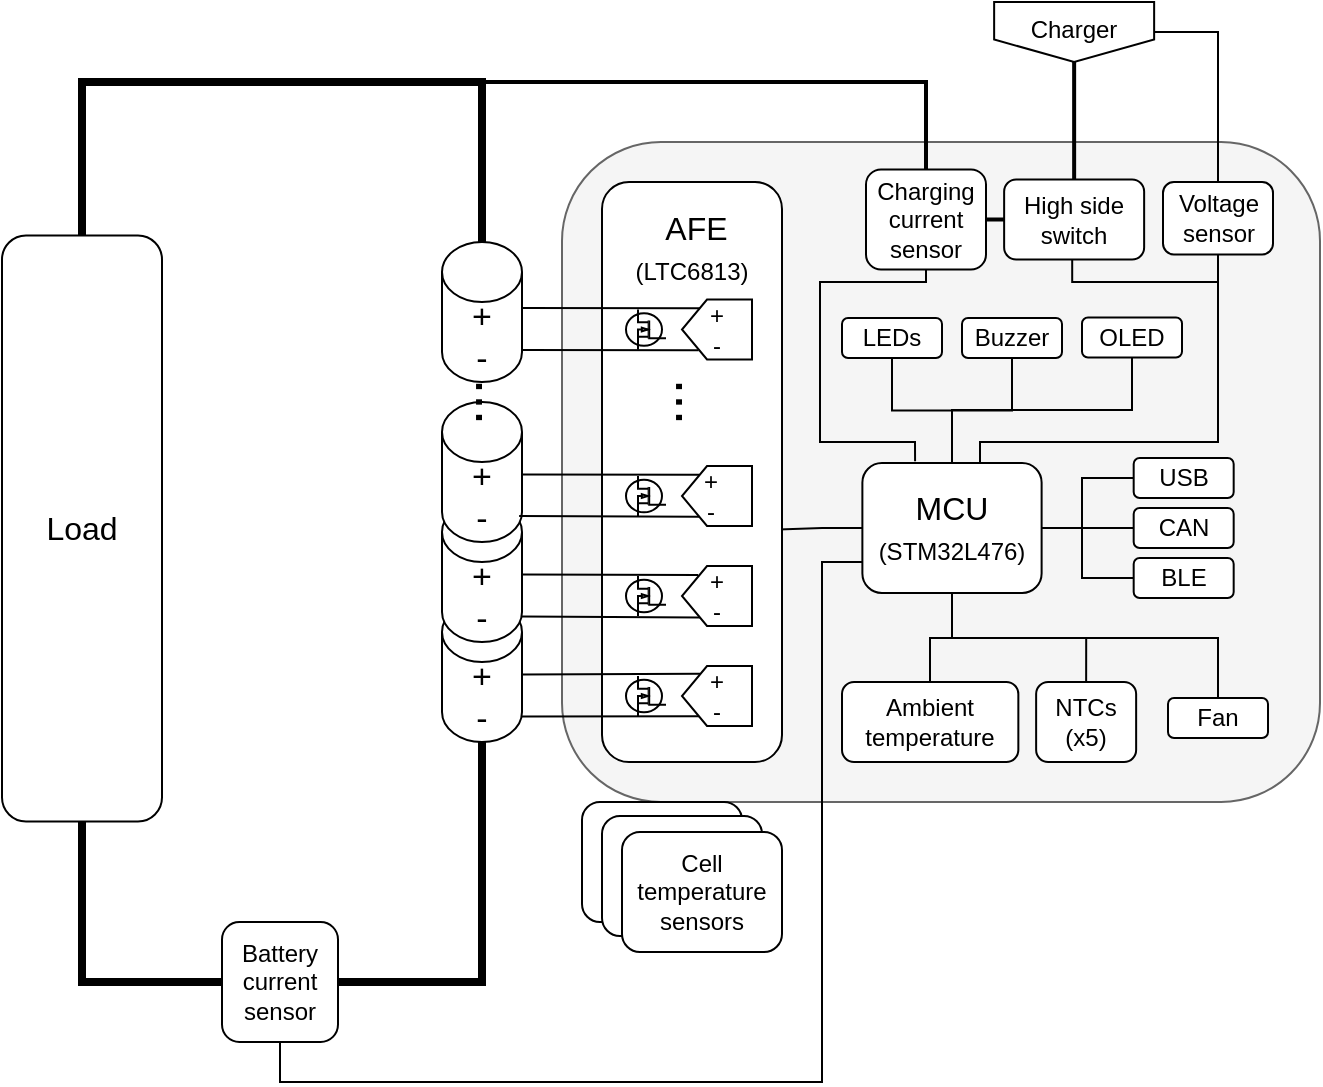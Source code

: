 <mxfile version="23.0.2" type="device">
  <diagram name="Page-1" id="EQJyJkfQMdv3somNTGk6">
    <mxGraphModel dx="1997" dy="670" grid="1" gridSize="10" guides="1" tooltips="1" connect="1" arrows="1" fold="1" page="1" pageScale="1" pageWidth="850" pageHeight="1100" math="0" shadow="0">
      <root>
        <mxCell id="0" />
        <mxCell id="1" parent="0" />
        <mxCell id="3wv0DajLx1wPOdPRmN7i-8" value="" style="rounded=1;whiteSpace=wrap;html=1;fillColor=#f5f5f5;strokeColor=#666666;fontColor=#333333;" parent="1" vertex="1">
          <mxGeometry x="10" y="170" width="379" height="330" as="geometry" />
        </mxCell>
        <mxCell id="TeZvGwJzhUlr74pMuj6Z-2" value="&lt;font style=&quot;font-size: 17px;&quot;&gt;+&lt;br style=&quot;border-color: var(--border-color);&quot;&gt;-&lt;/font&gt;" style="shape=cylinder3;whiteSpace=wrap;html=1;boundedLbl=1;backgroundOutline=1;size=15;" parent="1" vertex="1">
          <mxGeometry x="-50" y="400" width="40" height="70" as="geometry" />
        </mxCell>
        <mxCell id="TeZvGwJzhUlr74pMuj6Z-4" value="&lt;font style=&quot;font-size: 17px;&quot;&gt;+&lt;br style=&quot;border-color: var(--border-color);&quot;&gt;-&lt;/font&gt;" style="shape=cylinder3;whiteSpace=wrap;html=1;boundedLbl=1;backgroundOutline=1;size=15;" parent="1" vertex="1">
          <mxGeometry x="-50" y="350" width="40" height="70" as="geometry" />
        </mxCell>
        <mxCell id="TeZvGwJzhUlr74pMuj6Z-5" value="&lt;font style=&quot;font-size: 17px;&quot;&gt;+&lt;br style=&quot;border-color: var(--border-color);&quot;&gt;-&lt;/font&gt;" style="shape=cylinder3;whiteSpace=wrap;html=1;boundedLbl=1;backgroundOutline=1;size=15;" parent="1" vertex="1">
          <mxGeometry x="-50" y="300" width="40" height="70" as="geometry" />
        </mxCell>
        <mxCell id="TeZvGwJzhUlr74pMuj6Z-6" value="&lt;font style=&quot;font-size: 28px;&quot;&gt;...&lt;/font&gt;" style="text;html=1;strokeColor=none;fillColor=none;align=center;verticalAlign=middle;whiteSpace=wrap;rounded=0;rotation=-90;" parent="1" vertex="1">
          <mxGeometry x="-60" y="292.5" width="40" height="15" as="geometry" />
        </mxCell>
        <mxCell id="TeZvGwJzhUlr74pMuj6Z-7" value="&lt;font style=&quot;font-size: 17px;&quot;&gt;+&lt;br&gt;-&lt;/font&gt;" style="shape=cylinder3;whiteSpace=wrap;html=1;boundedLbl=1;backgroundOutline=1;size=15;" parent="1" vertex="1">
          <mxGeometry x="-50" y="220" width="40" height="70" as="geometry" />
        </mxCell>
        <mxCell id="rOv4unldxosovvvKGmgh-10" style="edgeStyle=orthogonalEdgeStyle;rounded=0;orthogonalLoop=1;jettySize=auto;html=1;entryX=0.5;entryY=1;entryDx=0;entryDy=0;endArrow=none;endFill=0;" parent="1" source="mOUoje14_cyd4yB3jaxS-1" target="PAm2uFlAgmHI_0X1vEtF-1" edge="1">
          <mxGeometry relative="1" as="geometry" />
        </mxCell>
        <mxCell id="rOv4unldxosovvvKGmgh-11" style="edgeStyle=orthogonalEdgeStyle;rounded=0;orthogonalLoop=1;jettySize=auto;html=1;endArrow=none;endFill=0;" parent="1" source="mOUoje14_cyd4yB3jaxS-1" target="R5DXyjySxLFlA9eX8ngf-1" edge="1">
          <mxGeometry relative="1" as="geometry" />
        </mxCell>
        <mxCell id="rOv4unldxosovvvKGmgh-12" style="edgeStyle=orthogonalEdgeStyle;rounded=0;orthogonalLoop=1;jettySize=auto;html=1;endArrow=none;endFill=0;exitX=1;exitY=0.5;exitDx=0;exitDy=0;" parent="1" source="mOUoje14_cyd4yB3jaxS-1" target="4OLsYMQMICfBBXzMfYlJ-3" edge="1">
          <mxGeometry relative="1" as="geometry">
            <mxPoint x="249.81" y="348.007" as="sourcePoint" />
            <mxPoint x="286.68" y="340" as="targetPoint" />
            <Array as="points">
              <mxPoint x="270" y="363" />
              <mxPoint x="270" y="338" />
            </Array>
          </mxGeometry>
        </mxCell>
        <mxCell id="rOv4unldxosovvvKGmgh-13" style="edgeStyle=orthogonalEdgeStyle;rounded=0;orthogonalLoop=1;jettySize=auto;html=1;endArrow=none;endFill=0;" parent="1" source="mOUoje14_cyd4yB3jaxS-1" target="mOUoje14_cyd4yB3jaxS-90" edge="1">
          <mxGeometry relative="1" as="geometry">
            <mxPoint x="204.943" y="425" as="targetPoint" />
            <Array as="points">
              <mxPoint x="205" y="418" />
              <mxPoint x="194" y="418" />
            </Array>
          </mxGeometry>
        </mxCell>
        <mxCell id="rOv4unldxosovvvKGmgh-16" style="edgeStyle=orthogonalEdgeStyle;rounded=0;orthogonalLoop=1;jettySize=auto;html=1;endArrow=none;endFill=0;" parent="1" source="mOUoje14_cyd4yB3jaxS-1" target="4OLsYMQMICfBBXzMfYlJ-18" edge="1">
          <mxGeometry relative="1" as="geometry">
            <Array as="points">
              <mxPoint x="219" y="320" />
              <mxPoint x="338" y="320" />
            </Array>
            <mxPoint x="115.52" y="251.08" as="targetPoint" />
          </mxGeometry>
        </mxCell>
        <mxCell id="rOv4unldxosovvvKGmgh-21" style="edgeStyle=orthogonalEdgeStyle;rounded=0;orthogonalLoop=1;jettySize=auto;html=1;endArrow=none;endFill=0;" parent="1" source="mOUoje14_cyd4yB3jaxS-1" target="mOUoje14_cyd4yB3jaxS-92" edge="1">
          <mxGeometry relative="1" as="geometry">
            <Array as="points">
              <mxPoint x="140" y="380" />
              <mxPoint x="140" y="640" />
              <mxPoint x="-131" y="640" />
            </Array>
            <mxPoint x="170" y="530" as="sourcePoint" />
          </mxGeometry>
        </mxCell>
        <mxCell id="IOinGAKgZoLSvKj5LpSs-4" style="edgeStyle=orthogonalEdgeStyle;rounded=0;orthogonalLoop=1;jettySize=auto;html=1;endArrow=none;endFill=0;exitX=1;exitY=0.5;exitDx=0;exitDy=0;" parent="1" source="mOUoje14_cyd4yB3jaxS-1" target="4OLsYMQMICfBBXzMfYlJ-4" edge="1">
          <mxGeometry relative="1" as="geometry">
            <mxPoint x="249.81" y="348.007" as="sourcePoint" />
            <Array as="points">
              <mxPoint x="260" y="363" />
              <mxPoint x="260" y="363" />
            </Array>
          </mxGeometry>
        </mxCell>
        <mxCell id="IOinGAKgZoLSvKj5LpSs-5" style="edgeStyle=orthogonalEdgeStyle;rounded=0;orthogonalLoop=1;jettySize=auto;html=1;endArrow=none;endFill=0;exitX=1;exitY=0.5;exitDx=0;exitDy=0;" parent="1" source="mOUoje14_cyd4yB3jaxS-1" target="4OLsYMQMICfBBXzMfYlJ-7" edge="1">
          <mxGeometry relative="1" as="geometry">
            <mxPoint x="249.81" y="348.007" as="sourcePoint" />
            <Array as="points">
              <mxPoint x="270" y="363" />
              <mxPoint x="270" y="388" />
            </Array>
          </mxGeometry>
        </mxCell>
        <mxCell id="IOinGAKgZoLSvKj5LpSs-6" style="edgeStyle=orthogonalEdgeStyle;rounded=0;orthogonalLoop=1;jettySize=auto;html=1;endArrow=none;endFill=0;exitX=0.5;exitY=1;exitDx=0;exitDy=0;entryX=0.5;entryY=0;entryDx=0;entryDy=0;" parent="1" source="mOUoje14_cyd4yB3jaxS-1" target="4OLsYMQMICfBBXzMfYlJ-23" edge="1">
          <mxGeometry relative="1" as="geometry">
            <mxPoint x="250" y="408" as="sourcePoint" />
            <Array as="points">
              <mxPoint x="205" y="418" />
              <mxPoint x="272" y="418" />
            </Array>
          </mxGeometry>
        </mxCell>
        <mxCell id="IOinGAKgZoLSvKj5LpSs-7" style="edgeStyle=orthogonalEdgeStyle;rounded=0;orthogonalLoop=1;jettySize=auto;html=1;endArrow=none;endFill=0;exitX=0.5;exitY=1;exitDx=0;exitDy=0;entryX=0.5;entryY=0;entryDx=0;entryDy=0;" parent="1" source="mOUoje14_cyd4yB3jaxS-1" target="rOv4unldxosovvvKGmgh-15" edge="1">
          <mxGeometry relative="1" as="geometry">
            <Array as="points">
              <mxPoint x="205" y="418" />
              <mxPoint x="338" y="418" />
            </Array>
          </mxGeometry>
        </mxCell>
        <mxCell id="BMK3jlywx2P-SKQsaoPg-2" style="edgeStyle=orthogonalEdgeStyle;rounded=0;orthogonalLoop=1;jettySize=auto;html=1;endArrow=none;endFill=0;" parent="1" source="mOUoje14_cyd4yB3jaxS-1" target="BMK3jlywx2P-SKQsaoPg-1" edge="1">
          <mxGeometry relative="1" as="geometry">
            <mxPoint x="205" y="326.5" as="sourcePoint" />
            <mxPoint x="295" y="273.75" as="targetPoint" />
            <Array as="points">
              <mxPoint x="205" y="304" />
              <mxPoint x="295" y="304" />
            </Array>
          </mxGeometry>
        </mxCell>
        <mxCell id="1AQ6WkJMX0u51MozSQrl-1" style="edgeStyle=orthogonalEdgeStyle;rounded=0;orthogonalLoop=1;jettySize=auto;html=1;entryX=0.98;entryY=0.599;entryDx=0;entryDy=0;endArrow=none;endFill=0;entryPerimeter=0;" edge="1" parent="1" source="mOUoje14_cyd4yB3jaxS-1" target="mOUoje14_cyd4yB3jaxS-8">
          <mxGeometry relative="1" as="geometry" />
        </mxCell>
        <mxCell id="mOUoje14_cyd4yB3jaxS-1" value="MCU&lt;br&gt;&lt;font style=&quot;font-size: 12px;&quot;&gt;(STM32L476)&lt;/font&gt;" style="rounded=1;whiteSpace=wrap;html=1;fontSize=16;" parent="1" vertex="1">
          <mxGeometry x="160.19" y="330.5" width="89.62" height="65" as="geometry" />
        </mxCell>
        <mxCell id="mOUoje14_cyd4yB3jaxS-8" value="" style="rounded=1;whiteSpace=wrap;html=1;fontSize=16;" parent="1" vertex="1">
          <mxGeometry x="30" y="190" width="90" height="290" as="geometry" />
        </mxCell>
        <mxCell id="mOUoje14_cyd4yB3jaxS-7" value="&lt;font style=&quot;font-size: 28px;&quot;&gt;...&lt;/font&gt;" style="text;html=1;strokeColor=none;fillColor=none;align=center;verticalAlign=middle;whiteSpace=wrap;rounded=0;rotation=-90;" parent="1" vertex="1">
          <mxGeometry x="30" y="285" width="60" height="30" as="geometry" />
        </mxCell>
        <mxCell id="mOUoje14_cyd4yB3jaxS-12" value="" style="verticalLabelPosition=bottom;shadow=0;dashed=0;align=center;html=1;verticalAlign=top;shape=mxgraph.electrical.mosfets1.n-channel_mosfet_1;fontSize=16;flipH=1;" parent="1" vertex="1">
          <mxGeometry x="42" y="253.75" width="20" height="20" as="geometry" />
        </mxCell>
        <mxCell id="mOUoje14_cyd4yB3jaxS-14" value="" style="endArrow=none;html=1;rounded=0;fontSize=16;exitX=1;exitY=1;exitDx=0;exitDy=-15;exitPerimeter=0;entryX=0.739;entryY=0.147;entryDx=0;entryDy=0;entryPerimeter=0;" parent="1" target="mOUoje14_cyd4yB3jaxS-87" edge="1">
          <mxGeometry width="50" height="50" relative="1" as="geometry">
            <mxPoint x="-10" y="253" as="sourcePoint" />
            <mxPoint x="76.895" y="252.434" as="targetPoint" />
          </mxGeometry>
        </mxCell>
        <mxCell id="mOUoje14_cyd4yB3jaxS-18" value="" style="endArrow=none;html=1;rounded=0;fontSize=16;exitX=1;exitY=1;exitDx=0;exitDy=-15;exitPerimeter=0;entryX=0.763;entryY=0.845;entryDx=0;entryDy=0;entryPerimeter=0;" parent="1" target="mOUoje14_cyd4yB3jaxS-87" edge="1">
          <mxGeometry width="50" height="50" relative="1" as="geometry">
            <mxPoint x="-10" y="274" as="sourcePoint" />
            <mxPoint x="76.895" y="274.054" as="targetPoint" />
          </mxGeometry>
        </mxCell>
        <mxCell id="mOUoje14_cyd4yB3jaxS-49" value="&amp;nbsp;AFE&lt;br&gt;&lt;font style=&quot;font-size: 12px;&quot;&gt;(LTC6813)&lt;/font&gt;" style="text;html=1;strokeColor=none;fillColor=none;align=center;verticalAlign=middle;whiteSpace=wrap;rounded=0;fontSize=16;" parent="1" vertex="1">
          <mxGeometry x="40" y="197.5" width="70" height="51.25" as="geometry" />
        </mxCell>
        <mxCell id="mOUoje14_cyd4yB3jaxS-66" value="" style="verticalLabelPosition=bottom;shadow=0;dashed=0;align=center;html=1;verticalAlign=top;shape=mxgraph.electrical.mosfets1.n-channel_mosfet_1;fontSize=16;flipH=1;" parent="1" vertex="1">
          <mxGeometry x="42" y="337" width="20" height="20" as="geometry" />
        </mxCell>
        <mxCell id="mOUoje14_cyd4yB3jaxS-69" value="" style="verticalLabelPosition=bottom;shadow=0;dashed=0;align=center;html=1;verticalAlign=top;shape=mxgraph.electrical.abstract.dac;fontSize=16;fillColor=#ffffff;flipH=1;" parent="1" vertex="1">
          <mxGeometry x="70" y="332" width="35" height="30" as="geometry" />
        </mxCell>
        <mxCell id="mOUoje14_cyd4yB3jaxS-70" value="" style="verticalLabelPosition=bottom;shadow=0;dashed=0;align=center;html=1;verticalAlign=top;shape=mxgraph.electrical.mosfets1.n-channel_mosfet_1;fontSize=16;flipH=1;" parent="1" vertex="1">
          <mxGeometry x="42" y="387" width="20" height="20" as="geometry" />
        </mxCell>
        <mxCell id="mOUoje14_cyd4yB3jaxS-71" value="" style="endArrow=none;html=1;rounded=0;fontSize=16;exitX=1;exitY=1;exitDx=0;exitDy=-15;exitPerimeter=0;entryX=0.768;entryY=0.151;entryDx=0;entryDy=0;entryPerimeter=0;" parent="1" target="mOUoje14_cyd4yB3jaxS-85" edge="1">
          <mxGeometry width="50" height="50" relative="1" as="geometry">
            <mxPoint x="-10" y="386.25" as="sourcePoint" />
            <mxPoint x="76.895" y="385.684" as="targetPoint" />
          </mxGeometry>
        </mxCell>
        <mxCell id="mOUoje14_cyd4yB3jaxS-72" value="" style="endArrow=none;html=1;rounded=0;fontSize=16;exitX=1;exitY=1;exitDx=0;exitDy=-15;exitPerimeter=0;entryX=0.744;entryY=0.859;entryDx=0;entryDy=0;entryPerimeter=0;" parent="1" target="mOUoje14_cyd4yB3jaxS-85" edge="1">
          <mxGeometry width="50" height="50" relative="1" as="geometry">
            <mxPoint x="-10" y="407.25" as="sourcePoint" />
            <mxPoint x="76.895" y="407.304" as="targetPoint" />
          </mxGeometry>
        </mxCell>
        <mxCell id="mOUoje14_cyd4yB3jaxS-74" value="" style="verticalLabelPosition=bottom;shadow=0;dashed=0;align=center;html=1;verticalAlign=top;shape=mxgraph.electrical.mosfets1.n-channel_mosfet_1;fontSize=16;flipH=1;" parent="1" vertex="1">
          <mxGeometry x="42" y="437" width="20" height="20" as="geometry" />
        </mxCell>
        <mxCell id="mOUoje14_cyd4yB3jaxS-75" value="" style="endArrow=none;html=1;rounded=0;fontSize=16;exitX=1;exitY=1;exitDx=0;exitDy=-15;exitPerimeter=0;entryX=0.741;entryY=0.131;entryDx=0;entryDy=0;entryPerimeter=0;" parent="1" target="mOUoje14_cyd4yB3jaxS-83" edge="1">
          <mxGeometry width="50" height="50" relative="1" as="geometry">
            <mxPoint x="-10" y="436.25" as="sourcePoint" />
            <mxPoint x="76.895" y="435.684" as="targetPoint" />
          </mxGeometry>
        </mxCell>
        <mxCell id="mOUoje14_cyd4yB3jaxS-76" value="" style="endArrow=none;html=1;rounded=0;fontSize=16;exitX=1;exitY=1;exitDx=0;exitDy=-15;exitPerimeter=0;entryX=0.756;entryY=0.839;entryDx=0;entryDy=0;entryPerimeter=0;" parent="1" target="mOUoje14_cyd4yB3jaxS-83" edge="1">
          <mxGeometry width="50" height="50" relative="1" as="geometry">
            <mxPoint x="-10" y="457.25" as="sourcePoint" />
            <mxPoint x="76.895" y="457.304" as="targetPoint" />
          </mxGeometry>
        </mxCell>
        <mxCell id="mOUoje14_cyd4yB3jaxS-78" value="" style="endArrow=none;html=1;rounded=0;fontSize=16;exitX=1;exitY=1;exitDx=0;exitDy=-15;exitPerimeter=0;entryX=0.754;entryY=0.146;entryDx=0;entryDy=0;entryPerimeter=0;" parent="1" target="mOUoje14_cyd4yB3jaxS-69" edge="1">
          <mxGeometry width="50" height="50" relative="1" as="geometry">
            <mxPoint x="-10" y="336.25" as="sourcePoint" />
            <mxPoint x="76.895" y="335.684" as="targetPoint" />
          </mxGeometry>
        </mxCell>
        <mxCell id="mOUoje14_cyd4yB3jaxS-79" value="" style="endArrow=none;html=1;rounded=0;fontSize=16;exitX=1.014;exitY=0.814;exitDx=0;exitDy=0;exitPerimeter=0;entryX=0.754;entryY=0.846;entryDx=0;entryDy=0;entryPerimeter=0;" parent="1" target="mOUoje14_cyd4yB3jaxS-69" edge="1">
          <mxGeometry width="50" height="50" relative="1" as="geometry">
            <mxPoint x="-11.44" y="356.98" as="sourcePoint" />
            <mxPoint x="72.305" y="357.0" as="targetPoint" />
          </mxGeometry>
        </mxCell>
        <mxCell id="mOUoje14_cyd4yB3jaxS-80" value="&lt;p style=&quot;line-height: 60%; font-size: 12px;&quot;&gt;&lt;/p&gt;&lt;blockquote style=&quot;margin: 0px 0px 0px 40px; border: none; padding: 0px; font-size: 12px;&quot;&gt;&lt;/blockquote&gt;&lt;span style=&quot;font-size: 12px; background-color: initial;&quot;&gt;+&lt;/span&gt;&lt;br style=&quot;font-size: 12px;&quot;&gt;&lt;font style=&quot;font-size: 12px;&quot;&gt;-&lt;/font&gt;&lt;p style=&quot;font-size: 12px;&quot;&gt;&lt;/p&gt;" style="text;html=1;strokeColor=none;fillColor=none;align=center;verticalAlign=middle;whiteSpace=wrap;rounded=0;fontSize=12;" parent="1" vertex="1">
          <mxGeometry x="77.5" y="332" width="12.5" height="30" as="geometry" />
        </mxCell>
        <mxCell id="mOUoje14_cyd4yB3jaxS-83" value="" style="verticalLabelPosition=bottom;shadow=0;dashed=0;align=center;html=1;verticalAlign=top;shape=mxgraph.electrical.abstract.dac;fontSize=16;fillColor=#ffffff;flipH=1;" parent="1" vertex="1">
          <mxGeometry x="70" y="432" width="35" height="30" as="geometry" />
        </mxCell>
        <mxCell id="mOUoje14_cyd4yB3jaxS-84" value="&lt;p style=&quot;line-height: 60%; font-size: 12px;&quot;&gt;&lt;/p&gt;&lt;blockquote style=&quot;margin: 0px 0px 0px 40px; border: none; padding: 0px; font-size: 12px;&quot;&gt;&lt;/blockquote&gt;&lt;span style=&quot;font-size: 12px; background-color: initial;&quot;&gt;+&lt;/span&gt;&lt;br style=&quot;font-size: 12px;&quot;&gt;&lt;font style=&quot;font-size: 12px;&quot;&gt;-&lt;/font&gt;&lt;p style=&quot;font-size: 12px;&quot;&gt;&lt;/p&gt;" style="text;html=1;strokeColor=none;fillColor=none;align=center;verticalAlign=middle;whiteSpace=wrap;rounded=0;fontSize=12;" parent="1" vertex="1">
          <mxGeometry x="81.25" y="432" width="12.5" height="30" as="geometry" />
        </mxCell>
        <mxCell id="mOUoje14_cyd4yB3jaxS-85" value="" style="verticalLabelPosition=bottom;shadow=0;dashed=0;align=center;html=1;verticalAlign=top;shape=mxgraph.electrical.abstract.dac;fontSize=16;fillColor=#ffffff;flipH=1;" parent="1" vertex="1">
          <mxGeometry x="70" y="382" width="35" height="30" as="geometry" />
        </mxCell>
        <mxCell id="mOUoje14_cyd4yB3jaxS-86" value="&lt;p style=&quot;line-height: 60%; font-size: 12px;&quot;&gt;&lt;/p&gt;&lt;blockquote style=&quot;margin: 0px 0px 0px 40px; border: none; padding: 0px; font-size: 12px;&quot;&gt;&lt;/blockquote&gt;&lt;span style=&quot;font-size: 12px; background-color: initial;&quot;&gt;+&lt;/span&gt;&lt;br style=&quot;font-size: 12px;&quot;&gt;&lt;font style=&quot;font-size: 12px;&quot;&gt;-&lt;/font&gt;&lt;p style=&quot;font-size: 12px;&quot;&gt;&lt;/p&gt;" style="text;html=1;strokeColor=none;fillColor=none;align=center;verticalAlign=middle;whiteSpace=wrap;rounded=0;fontSize=12;" parent="1" vertex="1">
          <mxGeometry x="81.25" y="382" width="12.5" height="30" as="geometry" />
        </mxCell>
        <mxCell id="mOUoje14_cyd4yB3jaxS-87" value="" style="verticalLabelPosition=bottom;shadow=0;dashed=0;align=center;html=1;verticalAlign=top;shape=mxgraph.electrical.abstract.dac;fontSize=16;fillColor=#ffffff;flipH=1;" parent="1" vertex="1">
          <mxGeometry x="70" y="248.75" width="35" height="30" as="geometry" />
        </mxCell>
        <mxCell id="mOUoje14_cyd4yB3jaxS-88" value="&lt;p style=&quot;line-height: 60%; font-size: 12px;&quot;&gt;&lt;/p&gt;&lt;blockquote style=&quot;margin: 0px 0px 0px 40px; border: none; padding: 0px; font-size: 12px;&quot;&gt;&lt;/blockquote&gt;&lt;span style=&quot;font-size: 12px; background-color: initial;&quot;&gt;+&lt;/span&gt;&lt;br style=&quot;font-size: 12px;&quot;&gt;&lt;font style=&quot;font-size: 12px;&quot;&gt;-&lt;/font&gt;&lt;p style=&quot;font-size: 12px;&quot;&gt;&lt;/p&gt;" style="text;html=1;strokeColor=none;fillColor=none;align=center;verticalAlign=middle;whiteSpace=wrap;rounded=0;fontSize=12;" parent="1" vertex="1">
          <mxGeometry x="81.25" y="248.75" width="12.5" height="30" as="geometry" />
        </mxCell>
        <mxCell id="mOUoje14_cyd4yB3jaxS-95" style="edgeStyle=orthogonalEdgeStyle;rounded=0;orthogonalLoop=1;jettySize=auto;html=1;fontSize=12;endArrow=none;endFill=0;strokeWidth=4;entryX=0.5;entryY=1;entryDx=0;entryDy=0;entryPerimeter=0;exitX=1;exitY=0.5;exitDx=0;exitDy=0;" parent="1" source="mOUoje14_cyd4yB3jaxS-92" target="TeZvGwJzhUlr74pMuj6Z-2" edge="1">
          <mxGeometry relative="1" as="geometry">
            <Array as="points">
              <mxPoint x="-30" y="590" />
            </Array>
            <mxPoint x="-121.0" y="600" as="sourcePoint" />
            <mxPoint x="-30" y="480" as="targetPoint" />
          </mxGeometry>
        </mxCell>
        <mxCell id="IOinGAKgZoLSvKj5LpSs-2" style="edgeStyle=orthogonalEdgeStyle;rounded=0;orthogonalLoop=1;jettySize=auto;html=1;entryX=0.5;entryY=1;entryDx=0;entryDy=0;endArrow=none;endFill=0;strokeWidth=4;" parent="1" source="mOUoje14_cyd4yB3jaxS-92" target="4OLsYMQMICfBBXzMfYlJ-15" edge="1">
          <mxGeometry relative="1" as="geometry" />
        </mxCell>
        <mxCell id="mOUoje14_cyd4yB3jaxS-92" value="Battery&lt;br&gt;current&lt;br&gt;sensor" style="rounded=1;whiteSpace=wrap;html=1;fontSize=12;fillColor=#ffffff;" parent="1" vertex="1">
          <mxGeometry x="-160" y="560" width="58" height="60" as="geometry" />
        </mxCell>
        <mxCell id="4OLsYMQMICfBBXzMfYlJ-16" style="edgeStyle=orthogonalEdgeStyle;rounded=0;orthogonalLoop=1;jettySize=auto;html=1;fontSize=16;endArrow=none;endFill=0;strokeWidth=2;entryX=0.5;entryY=0;entryDx=0;entryDy=0;entryPerimeter=0;exitX=0.5;exitY=0;exitDx=0;exitDy=0;" parent="1" source="sO5SA49bSD7Gtyw2qVEJ-2" target="TeZvGwJzhUlr74pMuj6Z-7" edge="1">
          <mxGeometry relative="1" as="geometry">
            <mxPoint x="-90" y="180" as="targetPoint" />
            <Array as="points">
              <mxPoint x="192" y="140" />
              <mxPoint x="-30" y="140" />
            </Array>
            <mxPoint x="170" y="140" as="sourcePoint" />
          </mxGeometry>
        </mxCell>
        <mxCell id="4OLsYMQMICfBBXzMfYlJ-15" value="Load" style="rounded=1;whiteSpace=wrap;html=1;fontSize=16;" parent="1" vertex="1">
          <mxGeometry x="-270" y="216.75" width="80" height="293" as="geometry" />
        </mxCell>
        <mxCell id="R5DXyjySxLFlA9eX8ngf-1" value="Buzzer" style="rounded=1;whiteSpace=wrap;html=1;fontSize=12;" parent="1" vertex="1">
          <mxGeometry x="210.0" y="258" width="50" height="20" as="geometry" />
        </mxCell>
        <mxCell id="PAm2uFlAgmHI_0X1vEtF-1" value="LEDs" style="rounded=1;whiteSpace=wrap;html=1;fontSize=12;" parent="1" vertex="1">
          <mxGeometry x="150" y="258" width="50" height="20" as="geometry" />
        </mxCell>
        <mxCell id="4OLsYMQMICfBBXzMfYlJ-3" value="USB" style="rounded=1;whiteSpace=wrap;html=1;" parent="1" vertex="1">
          <mxGeometry x="295.84" y="328" width="50" height="20" as="geometry" />
        </mxCell>
        <mxCell id="4OLsYMQMICfBBXzMfYlJ-4" value="CAN" style="rounded=1;whiteSpace=wrap;html=1;" parent="1" vertex="1">
          <mxGeometry x="295.84" y="353" width="50" height="20" as="geometry" />
        </mxCell>
        <mxCell id="4OLsYMQMICfBBXzMfYlJ-7" value="BLE" style="rounded=1;whiteSpace=wrap;html=1;fontSize=12;" parent="1" vertex="1">
          <mxGeometry x="295.84" y="378" width="50" height="20" as="geometry" />
        </mxCell>
        <mxCell id="4OLsYMQMICfBBXzMfYlJ-18" value="Voltage sensor" style="rounded=1;whiteSpace=wrap;html=1;" parent="1" vertex="1">
          <mxGeometry x="310.5" y="190" width="55" height="36.25" as="geometry" />
        </mxCell>
        <mxCell id="IOinGAKgZoLSvKj5LpSs-8" style="edgeStyle=orthogonalEdgeStyle;rounded=0;orthogonalLoop=1;jettySize=auto;html=1;endArrow=none;endFill=0;" parent="1" edge="1">
          <mxGeometry relative="1" as="geometry">
            <Array as="points">
              <mxPoint x="265" y="240" />
              <mxPoint x="338" y="240" />
              <mxPoint x="338" y="320" />
              <mxPoint x="219" y="320" />
              <mxPoint x="219" y="330" />
            </Array>
            <mxPoint x="265.1" y="228.75" as="sourcePoint" />
            <mxPoint x="204" y="330.5" as="targetPoint" />
          </mxGeometry>
        </mxCell>
        <mxCell id="IOinGAKgZoLSvKj5LpSs-13" style="edgeStyle=orthogonalEdgeStyle;rounded=0;orthogonalLoop=1;jettySize=auto;html=1;endArrow=none;endFill=0;strokeWidth=2;" parent="1" source="4OLsYMQMICfBBXzMfYlJ-14" target="sO5SA49bSD7Gtyw2qVEJ-2" edge="1">
          <mxGeometry relative="1" as="geometry" />
        </mxCell>
        <mxCell id="4OLsYMQMICfBBXzMfYlJ-14" value="High side switch" style="rounded=1;whiteSpace=wrap;html=1;fontSize=12;" parent="1" vertex="1">
          <mxGeometry x="231.07" y="188.75" width="70" height="40" as="geometry" />
        </mxCell>
        <mxCell id="RILDAGFuDdTJ5aRbCR4D-3" style="edgeStyle=orthogonalEdgeStyle;rounded=0;orthogonalLoop=1;jettySize=auto;html=1;entryX=0.294;entryY=-0.014;entryDx=0;entryDy=0;entryPerimeter=0;endArrow=none;endFill=0;" parent="1" source="sO5SA49bSD7Gtyw2qVEJ-2" target="mOUoje14_cyd4yB3jaxS-1" edge="1">
          <mxGeometry relative="1" as="geometry">
            <Array as="points">
              <mxPoint x="192" y="240" />
              <mxPoint x="139" y="240" />
              <mxPoint x="139" y="320" />
              <mxPoint x="187" y="320" />
            </Array>
          </mxGeometry>
        </mxCell>
        <mxCell id="sO5SA49bSD7Gtyw2qVEJ-2" value="Charging current sensor" style="rounded=1;whiteSpace=wrap;html=1;" parent="1" vertex="1">
          <mxGeometry x="162" y="183.75" width="60" height="50" as="geometry" />
        </mxCell>
        <mxCell id="4OLsYMQMICfBBXzMfYlJ-23" value="NTCs (x5)" style="rounded=1;whiteSpace=wrap;html=1;fontSize=12;fillColor=#ffffff;" parent="1" vertex="1">
          <mxGeometry x="247.07" y="440" width="50" height="40" as="geometry" />
        </mxCell>
        <mxCell id="mOUoje14_cyd4yB3jaxS-90" value="Ambient temperature" style="rounded=1;whiteSpace=wrap;html=1;fontSize=12;fillColor=#ffffff;" parent="1" vertex="1">
          <mxGeometry x="150.003" y="440" width="88.165" height="40" as="geometry" />
        </mxCell>
        <mxCell id="rOv4unldxosovvvKGmgh-15" value="Fan" style="rounded=1;whiteSpace=wrap;html=1;fontSize=12;fillColor=#ffffff;" parent="1" vertex="1">
          <mxGeometry x="313.005" y="448" width="50" height="20" as="geometry" />
        </mxCell>
        <mxCell id="IOinGAKgZoLSvKj5LpSs-11" style="edgeStyle=orthogonalEdgeStyle;rounded=0;orthogonalLoop=1;jettySize=auto;html=1;endArrow=none;endFill=0;" parent="1" source="IOinGAKgZoLSvKj5LpSs-9" target="4OLsYMQMICfBBXzMfYlJ-18" edge="1">
          <mxGeometry relative="1" as="geometry" />
        </mxCell>
        <mxCell id="IOinGAKgZoLSvKj5LpSs-12" style="edgeStyle=orthogonalEdgeStyle;rounded=0;orthogonalLoop=1;jettySize=auto;html=1;entryX=0.5;entryY=0;entryDx=0;entryDy=0;endArrow=none;endFill=0;strokeWidth=2;exitX=0.5;exitY=1;exitDx=0;exitDy=0;" parent="1" source="IOinGAKgZoLSvKj5LpSs-9" target="4OLsYMQMICfBBXzMfYlJ-14" edge="1">
          <mxGeometry relative="1" as="geometry" />
        </mxCell>
        <mxCell id="IOinGAKgZoLSvKj5LpSs-9" value="Charger" style="shape=offPageConnector;whiteSpace=wrap;html=1;verticalAlign=top;" parent="1" vertex="1">
          <mxGeometry x="226.07" y="100" width="80" height="30" as="geometry" />
        </mxCell>
        <mxCell id="BMK3jlywx2P-SKQsaoPg-1" value="OLED" style="rounded=1;whiteSpace=wrap;html=1;fontSize=12;" parent="1" vertex="1">
          <mxGeometry x="270.0" y="257.75" width="50" height="20" as="geometry" />
        </mxCell>
        <mxCell id="3wv0DajLx1wPOdPRmN7i-3" value="" style="edgeStyle=orthogonalEdgeStyle;rounded=0;orthogonalLoop=1;jettySize=auto;html=1;exitX=0.5;exitY=0;exitDx=0;exitDy=0;fontSize=16;endArrow=none;endFill=0;strokeWidth=4;entryX=0.5;entryY=0;entryDx=0;entryDy=0;entryPerimeter=0;" parent="1" source="4OLsYMQMICfBBXzMfYlJ-15" target="TeZvGwJzhUlr74pMuj6Z-7" edge="1">
          <mxGeometry relative="1" as="geometry">
            <mxPoint x="-30" y="220" as="targetPoint" />
            <Array as="points">
              <mxPoint x="-230" y="140" />
              <mxPoint x="-30" y="140" />
            </Array>
            <mxPoint x="-230" y="189" as="sourcePoint" />
          </mxGeometry>
        </mxCell>
        <mxCell id="3wv0DajLx1wPOdPRmN7i-5" value="" style="rounded=1;whiteSpace=wrap;html=1;fontSize=12;fillColor=#ffffff;" parent="1" vertex="1">
          <mxGeometry x="20" y="500" width="80" height="60" as="geometry" />
        </mxCell>
        <mxCell id="3wv0DajLx1wPOdPRmN7i-6" value="" style="rounded=1;whiteSpace=wrap;html=1;fontSize=12;fillColor=#ffffff;" parent="1" vertex="1">
          <mxGeometry x="30" y="507" width="80" height="60" as="geometry" />
        </mxCell>
        <mxCell id="3wv0DajLx1wPOdPRmN7i-7" value="Cell temperature sensors" style="rounded=1;whiteSpace=wrap;html=1;fontSize=12;fillColor=#ffffff;" parent="1" vertex="1">
          <mxGeometry x="40" y="515" width="80" height="60" as="geometry" />
        </mxCell>
      </root>
    </mxGraphModel>
  </diagram>
</mxfile>
